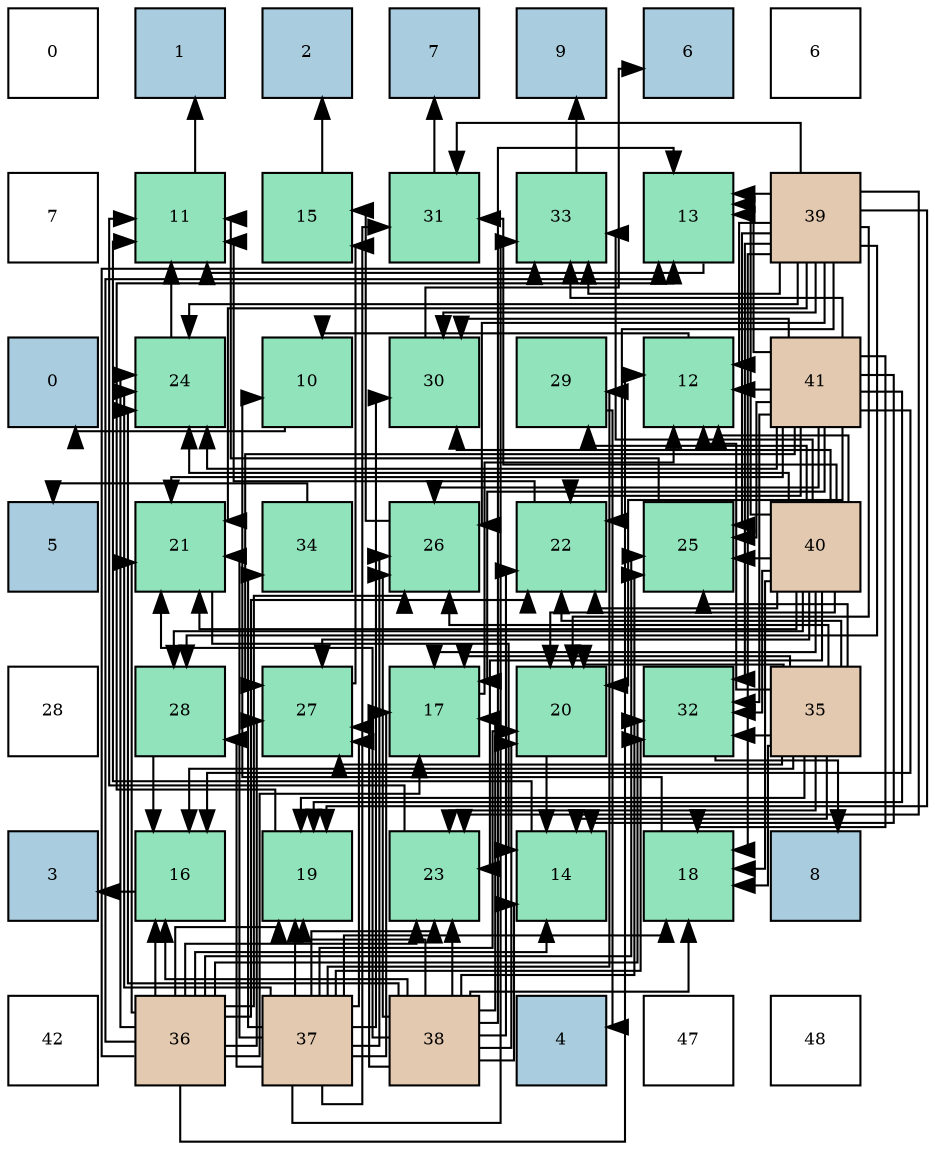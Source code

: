 digraph layout{
 rankdir=TB;
 splines=ortho;
 node [style=filled shape=square fixedsize=true width=0.6];
0[label="0", fontsize=8, fillcolor="#ffffff"];
1[label="1", fontsize=8, fillcolor="#a9ccde"];
2[label="2", fontsize=8, fillcolor="#a9ccde"];
3[label="7", fontsize=8, fillcolor="#a9ccde"];
4[label="9", fontsize=8, fillcolor="#a9ccde"];
5[label="6", fontsize=8, fillcolor="#a9ccde"];
6[label="6", fontsize=8, fillcolor="#ffffff"];
7[label="7", fontsize=8, fillcolor="#ffffff"];
8[label="11", fontsize=8, fillcolor="#91e3bb"];
9[label="15", fontsize=8, fillcolor="#91e3bb"];
10[label="31", fontsize=8, fillcolor="#91e3bb"];
11[label="33", fontsize=8, fillcolor="#91e3bb"];
12[label="13", fontsize=8, fillcolor="#91e3bb"];
13[label="39", fontsize=8, fillcolor="#e3c9af"];
14[label="0", fontsize=8, fillcolor="#a9ccde"];
15[label="24", fontsize=8, fillcolor="#91e3bb"];
16[label="10", fontsize=8, fillcolor="#91e3bb"];
17[label="30", fontsize=8, fillcolor="#91e3bb"];
18[label="29", fontsize=8, fillcolor="#91e3bb"];
19[label="12", fontsize=8, fillcolor="#91e3bb"];
20[label="41", fontsize=8, fillcolor="#e3c9af"];
21[label="5", fontsize=8, fillcolor="#a9ccde"];
22[label="21", fontsize=8, fillcolor="#91e3bb"];
23[label="34", fontsize=8, fillcolor="#91e3bb"];
24[label="26", fontsize=8, fillcolor="#91e3bb"];
25[label="22", fontsize=8, fillcolor="#91e3bb"];
26[label="25", fontsize=8, fillcolor="#91e3bb"];
27[label="40", fontsize=8, fillcolor="#e3c9af"];
28[label="28", fontsize=8, fillcolor="#ffffff"];
29[label="28", fontsize=8, fillcolor="#91e3bb"];
30[label="27", fontsize=8, fillcolor="#91e3bb"];
31[label="17", fontsize=8, fillcolor="#91e3bb"];
32[label="20", fontsize=8, fillcolor="#91e3bb"];
33[label="32", fontsize=8, fillcolor="#91e3bb"];
34[label="35", fontsize=8, fillcolor="#e3c9af"];
35[label="3", fontsize=8, fillcolor="#a9ccde"];
36[label="16", fontsize=8, fillcolor="#91e3bb"];
37[label="19", fontsize=8, fillcolor="#91e3bb"];
38[label="23", fontsize=8, fillcolor="#91e3bb"];
39[label="14", fontsize=8, fillcolor="#91e3bb"];
40[label="18", fontsize=8, fillcolor="#91e3bb"];
41[label="8", fontsize=8, fillcolor="#a9ccde"];
42[label="42", fontsize=8, fillcolor="#ffffff"];
43[label="36", fontsize=8, fillcolor="#e3c9af"];
44[label="37", fontsize=8, fillcolor="#e3c9af"];
45[label="38", fontsize=8, fillcolor="#e3c9af"];
46[label="4", fontsize=8, fillcolor="#a9ccde"];
47[label="47", fontsize=8, fillcolor="#ffffff"];
48[label="48", fontsize=8, fillcolor="#ffffff"];
edge [constraint=false, style=vis];16 -> 14;
8 -> 1;
19 -> 16;
12 -> 8;
39 -> 8;
9 -> 2;
36 -> 35;
31 -> 19;
40 -> 16;
37 -> 12;
32 -> 39;
22 -> 39;
25 -> 8;
38 -> 8;
15 -> 8;
26 -> 8;
24 -> 9;
30 -> 9;
29 -> 36;
18 -> 46;
17 -> 5;
10 -> 3;
33 -> 41;
11 -> 4;
23 -> 21;
34 -> 19;
34 -> 39;
34 -> 36;
34 -> 31;
34 -> 40;
34 -> 37;
34 -> 32;
34 -> 25;
34 -> 38;
34 -> 26;
34 -> 24;
34 -> 30;
34 -> 33;
43 -> 19;
43 -> 12;
43 -> 39;
43 -> 36;
43 -> 31;
43 -> 37;
43 -> 22;
43 -> 25;
43 -> 38;
43 -> 15;
43 -> 26;
43 -> 24;
43 -> 30;
43 -> 33;
43 -> 11;
44 -> 31;
44 -> 40;
44 -> 37;
44 -> 32;
44 -> 22;
44 -> 38;
44 -> 15;
44 -> 24;
44 -> 30;
44 -> 29;
44 -> 18;
44 -> 17;
44 -> 10;
44 -> 33;
44 -> 11;
44 -> 23;
45 -> 12;
45 -> 39;
45 -> 36;
45 -> 31;
45 -> 40;
45 -> 37;
45 -> 32;
45 -> 22;
45 -> 25;
45 -> 38;
45 -> 15;
45 -> 26;
45 -> 24;
45 -> 30;
13 -> 19;
13 -> 12;
13 -> 40;
13 -> 37;
13 -> 32;
13 -> 22;
13 -> 25;
13 -> 38;
13 -> 15;
13 -> 26;
13 -> 24;
13 -> 29;
13 -> 17;
13 -> 10;
13 -> 33;
13 -> 11;
27 -> 19;
27 -> 12;
27 -> 31;
27 -> 40;
27 -> 32;
27 -> 22;
27 -> 25;
27 -> 38;
27 -> 15;
27 -> 26;
27 -> 30;
27 -> 29;
27 -> 18;
27 -> 17;
27 -> 10;
27 -> 33;
27 -> 11;
20 -> 19;
20 -> 12;
20 -> 39;
20 -> 36;
20 -> 31;
20 -> 40;
20 -> 37;
20 -> 32;
20 -> 22;
20 -> 25;
20 -> 15;
20 -> 26;
20 -> 24;
20 -> 30;
20 -> 17;
20 -> 33;
20 -> 11;
edge [constraint=true, style=invis];
0 -> 7 -> 14 -> 21 -> 28 -> 35 -> 42;
1 -> 8 -> 15 -> 22 -> 29 -> 36 -> 43;
2 -> 9 -> 16 -> 23 -> 30 -> 37 -> 44;
3 -> 10 -> 17 -> 24 -> 31 -> 38 -> 45;
4 -> 11 -> 18 -> 25 -> 32 -> 39 -> 46;
5 -> 12 -> 19 -> 26 -> 33 -> 40 -> 47;
6 -> 13 -> 20 -> 27 -> 34 -> 41 -> 48;
rank = same {0 -> 1 -> 2 -> 3 -> 4 -> 5 -> 6};
rank = same {7 -> 8 -> 9 -> 10 -> 11 -> 12 -> 13};
rank = same {14 -> 15 -> 16 -> 17 -> 18 -> 19 -> 20};
rank = same {21 -> 22 -> 23 -> 24 -> 25 -> 26 -> 27};
rank = same {28 -> 29 -> 30 -> 31 -> 32 -> 33 -> 34};
rank = same {35 -> 36 -> 37 -> 38 -> 39 -> 40 -> 41};
rank = same {42 -> 43 -> 44 -> 45 -> 46 -> 47 -> 48};
}
